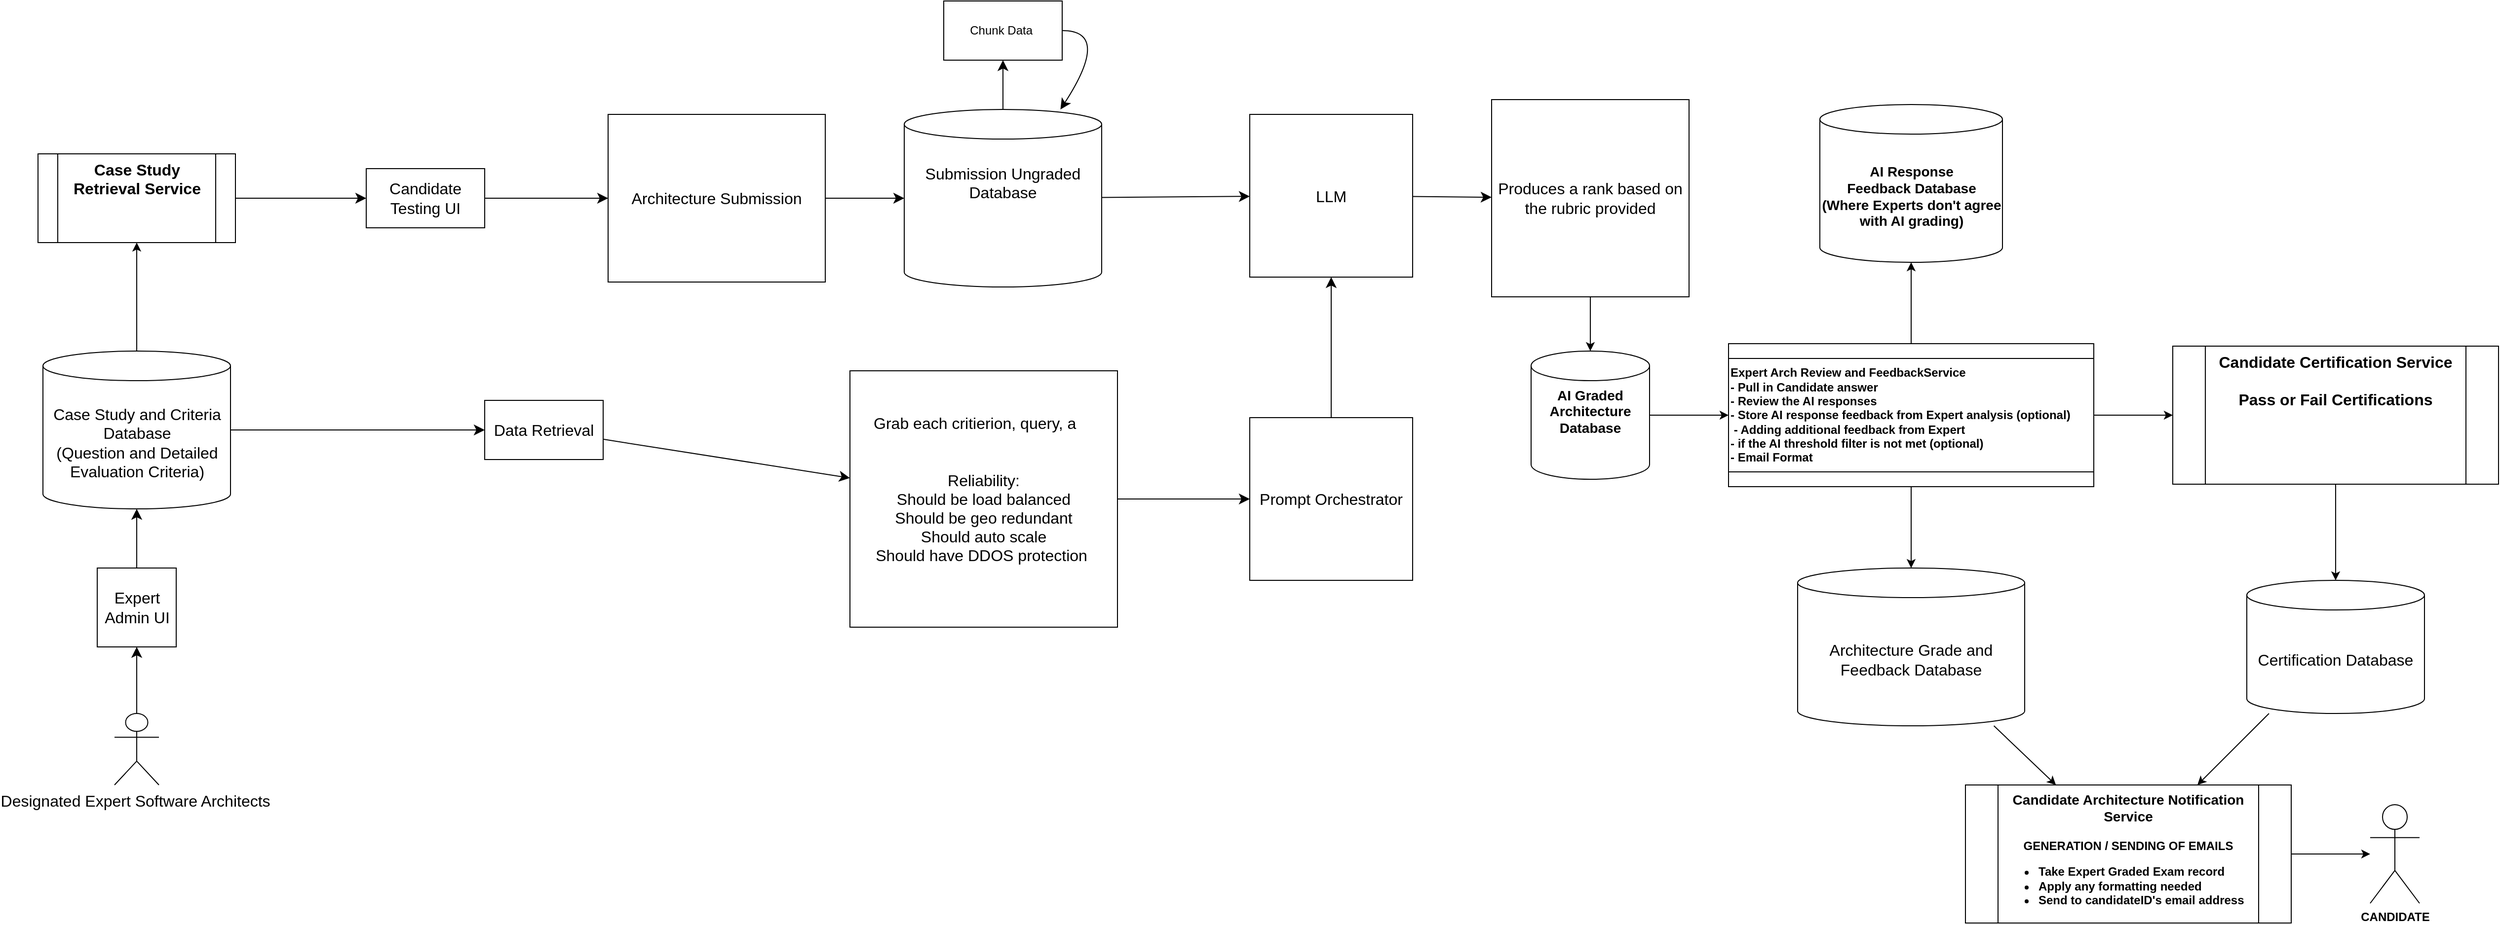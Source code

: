 <mxfile>
    <diagram id="5f3gdfSC-ZhXrY7SUb-o" name="Case Study Grading">
        <mxGraphModel dx="1737" dy="-313" grid="1" gridSize="10" guides="1" tooltips="1" connect="1" arrows="1" fold="1" page="1" pageScale="1" pageWidth="850" pageHeight="1100" math="0" shadow="0">
            <root>
                <mxCell id="0"/>
                <mxCell id="1" parent="0"/>
                <mxCell id="3" style="edgeStyle=none;curved=1;rounded=0;orthogonalLoop=1;jettySize=auto;html=1;fontSize=12;startSize=8;endSize=8;" parent="1" source="4" target="8" edge="1">
                    <mxGeometry relative="1" as="geometry">
                        <mxPoint x="655" y="1326.6" as="targetPoint"/>
                    </mxGeometry>
                </mxCell>
                <mxCell id="4" value="Candidate Testing UI" style="rounded=0;whiteSpace=wrap;html=1;fontSize=16;" parent="1" vertex="1">
                    <mxGeometry x="380" y="1295" width="120" height="60" as="geometry"/>
                </mxCell>
                <mxCell id="5" style="edgeStyle=none;curved=1;rounded=0;orthogonalLoop=1;jettySize=auto;html=1;fontSize=12;startSize=8;endSize=8;" parent="1" source="52" target="4" edge="1">
                    <mxGeometry relative="1" as="geometry">
                        <mxPoint x="160" y="1330" as="sourcePoint"/>
                    </mxGeometry>
                </mxCell>
                <mxCell id="7" style="edgeStyle=none;curved=1;rounded=0;orthogonalLoop=1;jettySize=auto;html=1;fontSize=12;startSize=8;endSize=8;entryX=0;entryY=0.5;entryDx=0;entryDy=0;entryPerimeter=0;" parent="1" source="8" target="10" edge="1">
                    <mxGeometry relative="1" as="geometry">
                        <mxPoint x="1255" y="1330" as="targetPoint"/>
                    </mxGeometry>
                </mxCell>
                <mxCell id="8" value="Architecture Submission" style="rounded=0;whiteSpace=wrap;html=1;fontSize=16;" parent="1" vertex="1">
                    <mxGeometry x="625" y="1240" width="220" height="170" as="geometry"/>
                </mxCell>
                <mxCell id="9" style="edgeStyle=none;curved=1;rounded=0;orthogonalLoop=1;jettySize=auto;html=1;fontSize=12;startSize=8;endSize=8;" parent="1" source="10" target="14" edge="1">
                    <mxGeometry relative="1" as="geometry">
                        <mxPoint x="1545" y="1490" as="targetPoint"/>
                    </mxGeometry>
                </mxCell>
                <mxCell id="10" value="Submission Ungraded Database&lt;div&gt;&lt;span&gt;&lt;font style=&quot;color: light-dark(rgb(255, 255, 255), rgb(179, 179, 179));&quot;&gt;(Chunked Data, Question, Submitted Solution , embedding, metadata)&lt;/font&gt;&lt;/span&gt;&lt;br&gt;&lt;/div&gt;" style="shape=cylinder3;whiteSpace=wrap;html=1;boundedLbl=1;backgroundOutline=1;size=15;fontSize=16;" parent="1" vertex="1">
                    <mxGeometry x="925" y="1235" width="200" height="180" as="geometry"/>
                </mxCell>
                <mxCell id="11" style="edgeStyle=none;curved=1;rounded=0;orthogonalLoop=1;jettySize=auto;html=1;fontSize=12;startSize=8;endSize=8;" parent="1" source="12" edge="1" target="24">
                    <mxGeometry relative="1" as="geometry">
                        <mxPoint x="760" y="1855" as="targetPoint"/>
                    </mxGeometry>
                </mxCell>
                <mxCell id="12" value="Data Retrieval" style="rounded=0;whiteSpace=wrap;html=1;fontSize=16;" parent="1" vertex="1">
                    <mxGeometry x="500" y="1530" width="120" height="60" as="geometry"/>
                </mxCell>
                <mxCell id="13" value="" style="edgeStyle=none;curved=1;rounded=0;orthogonalLoop=1;jettySize=auto;html=1;fontSize=12;startSize=8;endSize=8;" parent="1" source="14" target="10" edge="1">
                    <mxGeometry relative="1" as="geometry">
                        <mxPoint x="1155" y="1295" as="targetPoint"/>
                        <Array as="points">
                            <mxPoint x="1135" y="1155"/>
                        </Array>
                    </mxGeometry>
                </mxCell>
                <mxCell id="14" value="Chunk Data&amp;nbsp;" style="rounded=0;whiteSpace=wrap;html=1;" parent="1" vertex="1">
                    <mxGeometry x="965" y="1125" width="120" height="60" as="geometry"/>
                </mxCell>
                <mxCell id="15" style="edgeStyle=none;curved=1;rounded=0;orthogonalLoop=1;jettySize=auto;html=1;fontSize=12;startSize=8;endSize=8;" parent="1" source="16" target="12" edge="1">
                    <mxGeometry relative="1" as="geometry"/>
                </mxCell>
                <mxCell id="56" style="edgeStyle=none;html=1;" edge="1" parent="1" source="16" target="52">
                    <mxGeometry relative="1" as="geometry"/>
                </mxCell>
                <mxCell id="16" value="Case Study and Criteria Database&lt;div&gt;(Question and Detailed Evaluation Criteria)&lt;/div&gt;" style="shape=cylinder3;whiteSpace=wrap;html=1;boundedLbl=1;backgroundOutline=1;size=15;fontSize=16;" parent="1" vertex="1">
                    <mxGeometry x="52.5" y="1480" width="190" height="160" as="geometry"/>
                </mxCell>
                <mxCell id="17" style="edgeStyle=none;curved=1;rounded=0;orthogonalLoop=1;jettySize=auto;html=1;fontSize=12;startSize=8;endSize=8;" parent="1" source="18" edge="1" target="20">
                    <mxGeometry relative="1" as="geometry">
                        <mxPoint x="300" y="1615" as="targetPoint"/>
                    </mxGeometry>
                </mxCell>
                <mxCell id="18" value="Designated Expert Software Architects&amp;nbsp;" style="shape=umlActor;verticalLabelPosition=bottom;verticalAlign=top;html=1;outlineConnect=0;fontSize=16;" parent="1" vertex="1">
                    <mxGeometry x="125" y="1847.5" width="45" height="72.5" as="geometry"/>
                </mxCell>
                <mxCell id="19" style="edgeStyle=none;curved=1;rounded=0;orthogonalLoop=1;jettySize=auto;html=1;fontSize=12;startSize=8;endSize=8;" parent="1" source="20" target="16" edge="1">
                    <mxGeometry relative="1" as="geometry"/>
                </mxCell>
                <mxCell id="20" value="Expert Admin UI" style="whiteSpace=wrap;html=1;aspect=fixed;fontSize=16;" parent="1" vertex="1">
                    <mxGeometry x="107.5" y="1700" width="80" height="80" as="geometry"/>
                </mxCell>
                <mxCell id="21" style="edgeStyle=none;curved=1;rounded=0;orthogonalLoop=1;jettySize=auto;html=1;fontSize=12;startSize=8;endSize=8;" parent="1" source="10" target="28" edge="1">
                    <mxGeometry relative="1" as="geometry">
                        <mxPoint x="1360" y="1330" as="sourcePoint"/>
                    </mxGeometry>
                </mxCell>
                <mxCell id="23" style="edgeStyle=none;curved=1;rounded=0;orthogonalLoop=1;jettySize=auto;html=1;fontSize=12;startSize=8;endSize=8;" parent="1" source="24" edge="1" target="26">
                    <mxGeometry relative="1" as="geometry">
                        <mxPoint x="1110" y="2225" as="targetPoint"/>
                    </mxGeometry>
                </mxCell>
                <mxCell id="24" value="Grab each critierion, query, a&lt;span style=&quot;color: rgb(255, 255, 255);&quot;&gt;nd provide a rubric&lt;/span&gt;&lt;br&gt;&lt;br&gt;Reliability:&lt;br&gt;Should be load balanced&lt;br&gt;Should be geo redundant&lt;br&gt;Should auto scale&lt;br&gt;Should have DDOS protection&amp;nbsp;&lt;br&gt;&lt;div&gt;&lt;br&gt;&lt;/div&gt;" style="rounded=0;whiteSpace=wrap;html=1;fontSize=16;" parent="1" vertex="1">
                    <mxGeometry x="870" y="1500" width="271" height="260" as="geometry"/>
                </mxCell>
                <mxCell id="25" style="edgeStyle=none;curved=1;rounded=0;orthogonalLoop=1;jettySize=auto;html=1;fontSize=12;startSize=8;endSize=8;" parent="1" source="26" edge="1" target="28">
                    <mxGeometry relative="1" as="geometry">
                        <mxPoint x="1410" y="2285" as="targetPoint"/>
                    </mxGeometry>
                </mxCell>
                <mxCell id="26" value="Prompt Orchestrator" style="whiteSpace=wrap;html=1;aspect=fixed;fontSize=16;" parent="1" vertex="1">
                    <mxGeometry x="1275" y="1547.5" width="165" height="165" as="geometry"/>
                </mxCell>
                <mxCell id="27" style="edgeStyle=none;curved=1;rounded=0;orthogonalLoop=1;jettySize=auto;html=1;fontSize=12;startSize=8;endSize=8;" parent="1" source="28" target="30" edge="1">
                    <mxGeometry relative="1" as="geometry"/>
                </mxCell>
                <mxCell id="28" value="LLM" style="whiteSpace=wrap;html=1;aspect=fixed;fontSize=16;" parent="1" vertex="1">
                    <mxGeometry x="1275" y="1240" width="165" height="165" as="geometry"/>
                </mxCell>
                <mxCell id="29" style="edgeStyle=orthogonalEdgeStyle;rounded=0;orthogonalLoop=1;jettySize=auto;html=1;" parent="1" source="30" target="32" edge="1">
                    <mxGeometry relative="1" as="geometry">
                        <mxPoint x="2050" y="2265" as="targetPoint"/>
                    </mxGeometry>
                </mxCell>
                <mxCell id="30" value="Produces a rank based on the rubric provided" style="whiteSpace=wrap;html=1;aspect=fixed;fontSize=16;" parent="1" vertex="1">
                    <mxGeometry x="1520" y="1225" width="200" height="200" as="geometry"/>
                </mxCell>
                <mxCell id="46" style="edgeStyle=none;html=1;" edge="1" parent="1" source="32" target="37">
                    <mxGeometry relative="1" as="geometry"/>
                </mxCell>
                <mxCell id="32" value="&lt;b&gt;&lt;font&gt;AI Graded Architecture Database&lt;/font&gt;&lt;/b&gt;&lt;div&gt;&lt;b&gt;&lt;font&gt;&lt;br&gt;&lt;/font&gt;&lt;/b&gt;&lt;/div&gt;&lt;div&gt;&lt;b&gt;&lt;font&gt;&lt;br&gt;&lt;/font&gt;&lt;/b&gt;&lt;/div&gt;" style="shape=cylinder3;whiteSpace=wrap;html=1;boundedLbl=1;backgroundOutline=1;size=15;strokeColor=default;align=center;verticalAlign=middle;fontFamily=Helvetica;fontSize=14;fontColor=default;fillColor=default;" parent="1" vertex="1">
                    <mxGeometry x="1560" y="1480" width="120" height="130" as="geometry"/>
                </mxCell>
                <mxCell id="34" value="&lt;b&gt;CANDIDATE&lt;/b&gt;" style="shape=umlActor;verticalLabelPosition=bottom;verticalAlign=top;html=1;outlineConnect=0;" parent="1" vertex="1">
                    <mxGeometry x="2410" y="1940" width="50" height="100" as="geometry"/>
                </mxCell>
                <mxCell id="35" style="edgeStyle=orthogonalEdgeStyle;rounded=0;orthogonalLoop=1;jettySize=auto;html=1;" parent="1" source="37" target="42" edge="1">
                    <mxGeometry relative="1" as="geometry">
                        <mxPoint x="2155" y="1785.0" as="targetPoint"/>
                    </mxGeometry>
                </mxCell>
                <mxCell id="36" style="edgeStyle=orthogonalEdgeStyle;rounded=0;orthogonalLoop=1;jettySize=auto;html=1;" parent="1" source="37" target="40" edge="1">
                    <mxGeometry relative="1" as="geometry"/>
                </mxCell>
                <mxCell id="49" value="" style="edgeStyle=none;html=1;" edge="1" parent="1" source="37" target="48">
                    <mxGeometry relative="1" as="geometry"/>
                </mxCell>
                <mxCell id="37" value="&lt;b&gt;Expert Arch Review and FeedbackService&lt;br&gt;- Pull in Candidate answer&lt;br&gt;-&amp;nbsp;Review the AI responses&lt;br&gt;- Store AI response feedback from Expert analysis (optional)&lt;br&gt;&amp;nbsp;- Adding additional feedback from Expert&lt;br&gt;&lt;/b&gt;&lt;b style=&quot;border-color: var(--border-color);&quot;&gt;- if the AI threshold filter is not met (optional)&lt;/b&gt;&lt;b&gt;&lt;br&gt;- Email Format&lt;br&gt;&lt;/b&gt;" style="shape=process;whiteSpace=wrap;html=1;backgroundOutline=1;verticalAlign=middle;align=left;direction=south;" parent="1" vertex="1">
                    <mxGeometry x="1760" y="1472.5" width="370" height="145" as="geometry"/>
                </mxCell>
                <mxCell id="38" style="edgeStyle=orthogonalEdgeStyle;rounded=0;orthogonalLoop=1;jettySize=auto;html=1;" parent="1" source="39" target="34" edge="1">
                    <mxGeometry relative="1" as="geometry"/>
                </mxCell>
                <mxCell id="39" value="&lt;div&gt;&lt;b&gt;&lt;font style=&quot;font-size: 14px;&quot;&gt;Candidate Architecture Notification Service&lt;/font&gt;&lt;/b&gt;&lt;/div&gt;&lt;div&gt;&lt;b&gt;&lt;br&gt;&lt;/b&gt;&lt;/div&gt;&lt;div&gt;&lt;b&gt;GENERATION / SENDING OF EMAILS&lt;/b&gt;&lt;/div&gt;&lt;div&gt;&lt;ul&gt;&lt;li style=&quot;text-align: left;&quot;&gt;&lt;b&gt;Take Expert Graded Exam record&lt;/b&gt;&lt;/li&gt;&lt;li style=&quot;text-align: left;&quot;&gt;&lt;b&gt;Apply any formatting needed&lt;/b&gt;&lt;/li&gt;&lt;li style=&quot;text-align: left;&quot;&gt;&lt;b&gt;Send to candidateID&#39;s email address&lt;/b&gt;&lt;/li&gt;&lt;/ul&gt;&lt;/div&gt;" style="shape=process;whiteSpace=wrap;html=1;backgroundOutline=1;verticalAlign=top;align=center;" parent="1" vertex="1">
                    <mxGeometry x="2000" y="1920" width="330" height="140" as="geometry"/>
                </mxCell>
                <mxCell id="40" value="&lt;span style=&quot;font-size: 14px;&quot;&gt;&lt;b&gt;AI Response&lt;br&gt;Feedback Database&lt;/b&gt;&lt;/span&gt;&lt;div&gt;&lt;span style=&quot;font-size: 14px;&quot;&gt;&lt;b&gt;(Where Experts don&#39;t agree with AI grading)&lt;br&gt;&lt;/b&gt;&lt;/span&gt;&lt;/div&gt;" style="shape=cylinder3;whiteSpace=wrap;html=1;boundedLbl=1;backgroundOutline=1;size=15;strokeColor=default;align=center;verticalAlign=middle;fontFamily=Helvetica;fontSize=12;fontColor=default;fillColor=default;" parent="1" vertex="1">
                    <mxGeometry x="1852.5" y="1230" width="185" height="160" as="geometry"/>
                </mxCell>
                <mxCell id="51" style="edgeStyle=none;html=1;" edge="1" parent="1" source="42" target="39">
                    <mxGeometry relative="1" as="geometry"/>
                </mxCell>
                <mxCell id="42" value="&lt;font style=&quot;font-size: 16px;&quot;&gt;Architecture Grade and Feedback Database&lt;/font&gt;" style="shape=cylinder3;whiteSpace=wrap;html=1;boundedLbl=1;backgroundOutline=1;size=15;fontSize=12;" parent="1" vertex="1">
                    <mxGeometry x="1830" y="1700" width="230" height="160" as="geometry"/>
                </mxCell>
                <mxCell id="47" style="edgeStyle=none;html=1;" edge="1" parent="1" source="45" target="39">
                    <mxGeometry relative="1" as="geometry"/>
                </mxCell>
                <mxCell id="45" value="&lt;font style=&quot;font-size: 16px;&quot;&gt;Certification Database&lt;/font&gt;" style="shape=cylinder3;whiteSpace=wrap;html=1;boundedLbl=1;backgroundOutline=1;size=15;" parent="1" vertex="1">
                    <mxGeometry x="2285" y="1712.5" width="180" height="135" as="geometry"/>
                </mxCell>
                <mxCell id="50" value="" style="edgeStyle=none;html=1;" edge="1" parent="1" source="48" target="45">
                    <mxGeometry relative="1" as="geometry"/>
                </mxCell>
                <mxCell id="48" value="&lt;div style=&quot;&quot;&gt;&lt;b style=&quot;background-color: transparent;&quot;&gt;&lt;font style=&quot;font-size: 16px;&quot;&gt;Candidate Certification Service&lt;/font&gt;&lt;/b&gt;&lt;/div&gt;&lt;div style=&quot;&quot;&gt;&lt;b style=&quot;background-color: transparent;&quot;&gt;&lt;font style=&quot;font-size: 16px;&quot;&gt;&lt;br&gt;&lt;/font&gt;&lt;/b&gt;&lt;/div&gt;&lt;div style=&quot;&quot;&gt;&lt;b&gt;&lt;font style=&quot;font-size: 16px;&quot;&gt;Pass or Fail Certifications&lt;/font&gt;&lt;/b&gt;&lt;/div&gt;" style="shape=process;whiteSpace=wrap;html=1;backgroundOutline=1;verticalAlign=top;align=center;" vertex="1" parent="1">
                    <mxGeometry x="2210" y="1475" width="330" height="140" as="geometry"/>
                </mxCell>
                <mxCell id="52" value="&lt;div style=&quot;&quot;&gt;&lt;span style=&quot;font-size: 16px;&quot;&gt;&lt;b&gt;Case Study Retrieval Service&lt;/b&gt;&lt;/span&gt;&lt;/div&gt;" style="shape=process;whiteSpace=wrap;html=1;backgroundOutline=1;verticalAlign=top;align=center;" vertex="1" parent="1">
                    <mxGeometry x="47.5" y="1280" width="200" height="90" as="geometry"/>
                </mxCell>
            </root>
        </mxGraphModel>
    </diagram>
</mxfile>